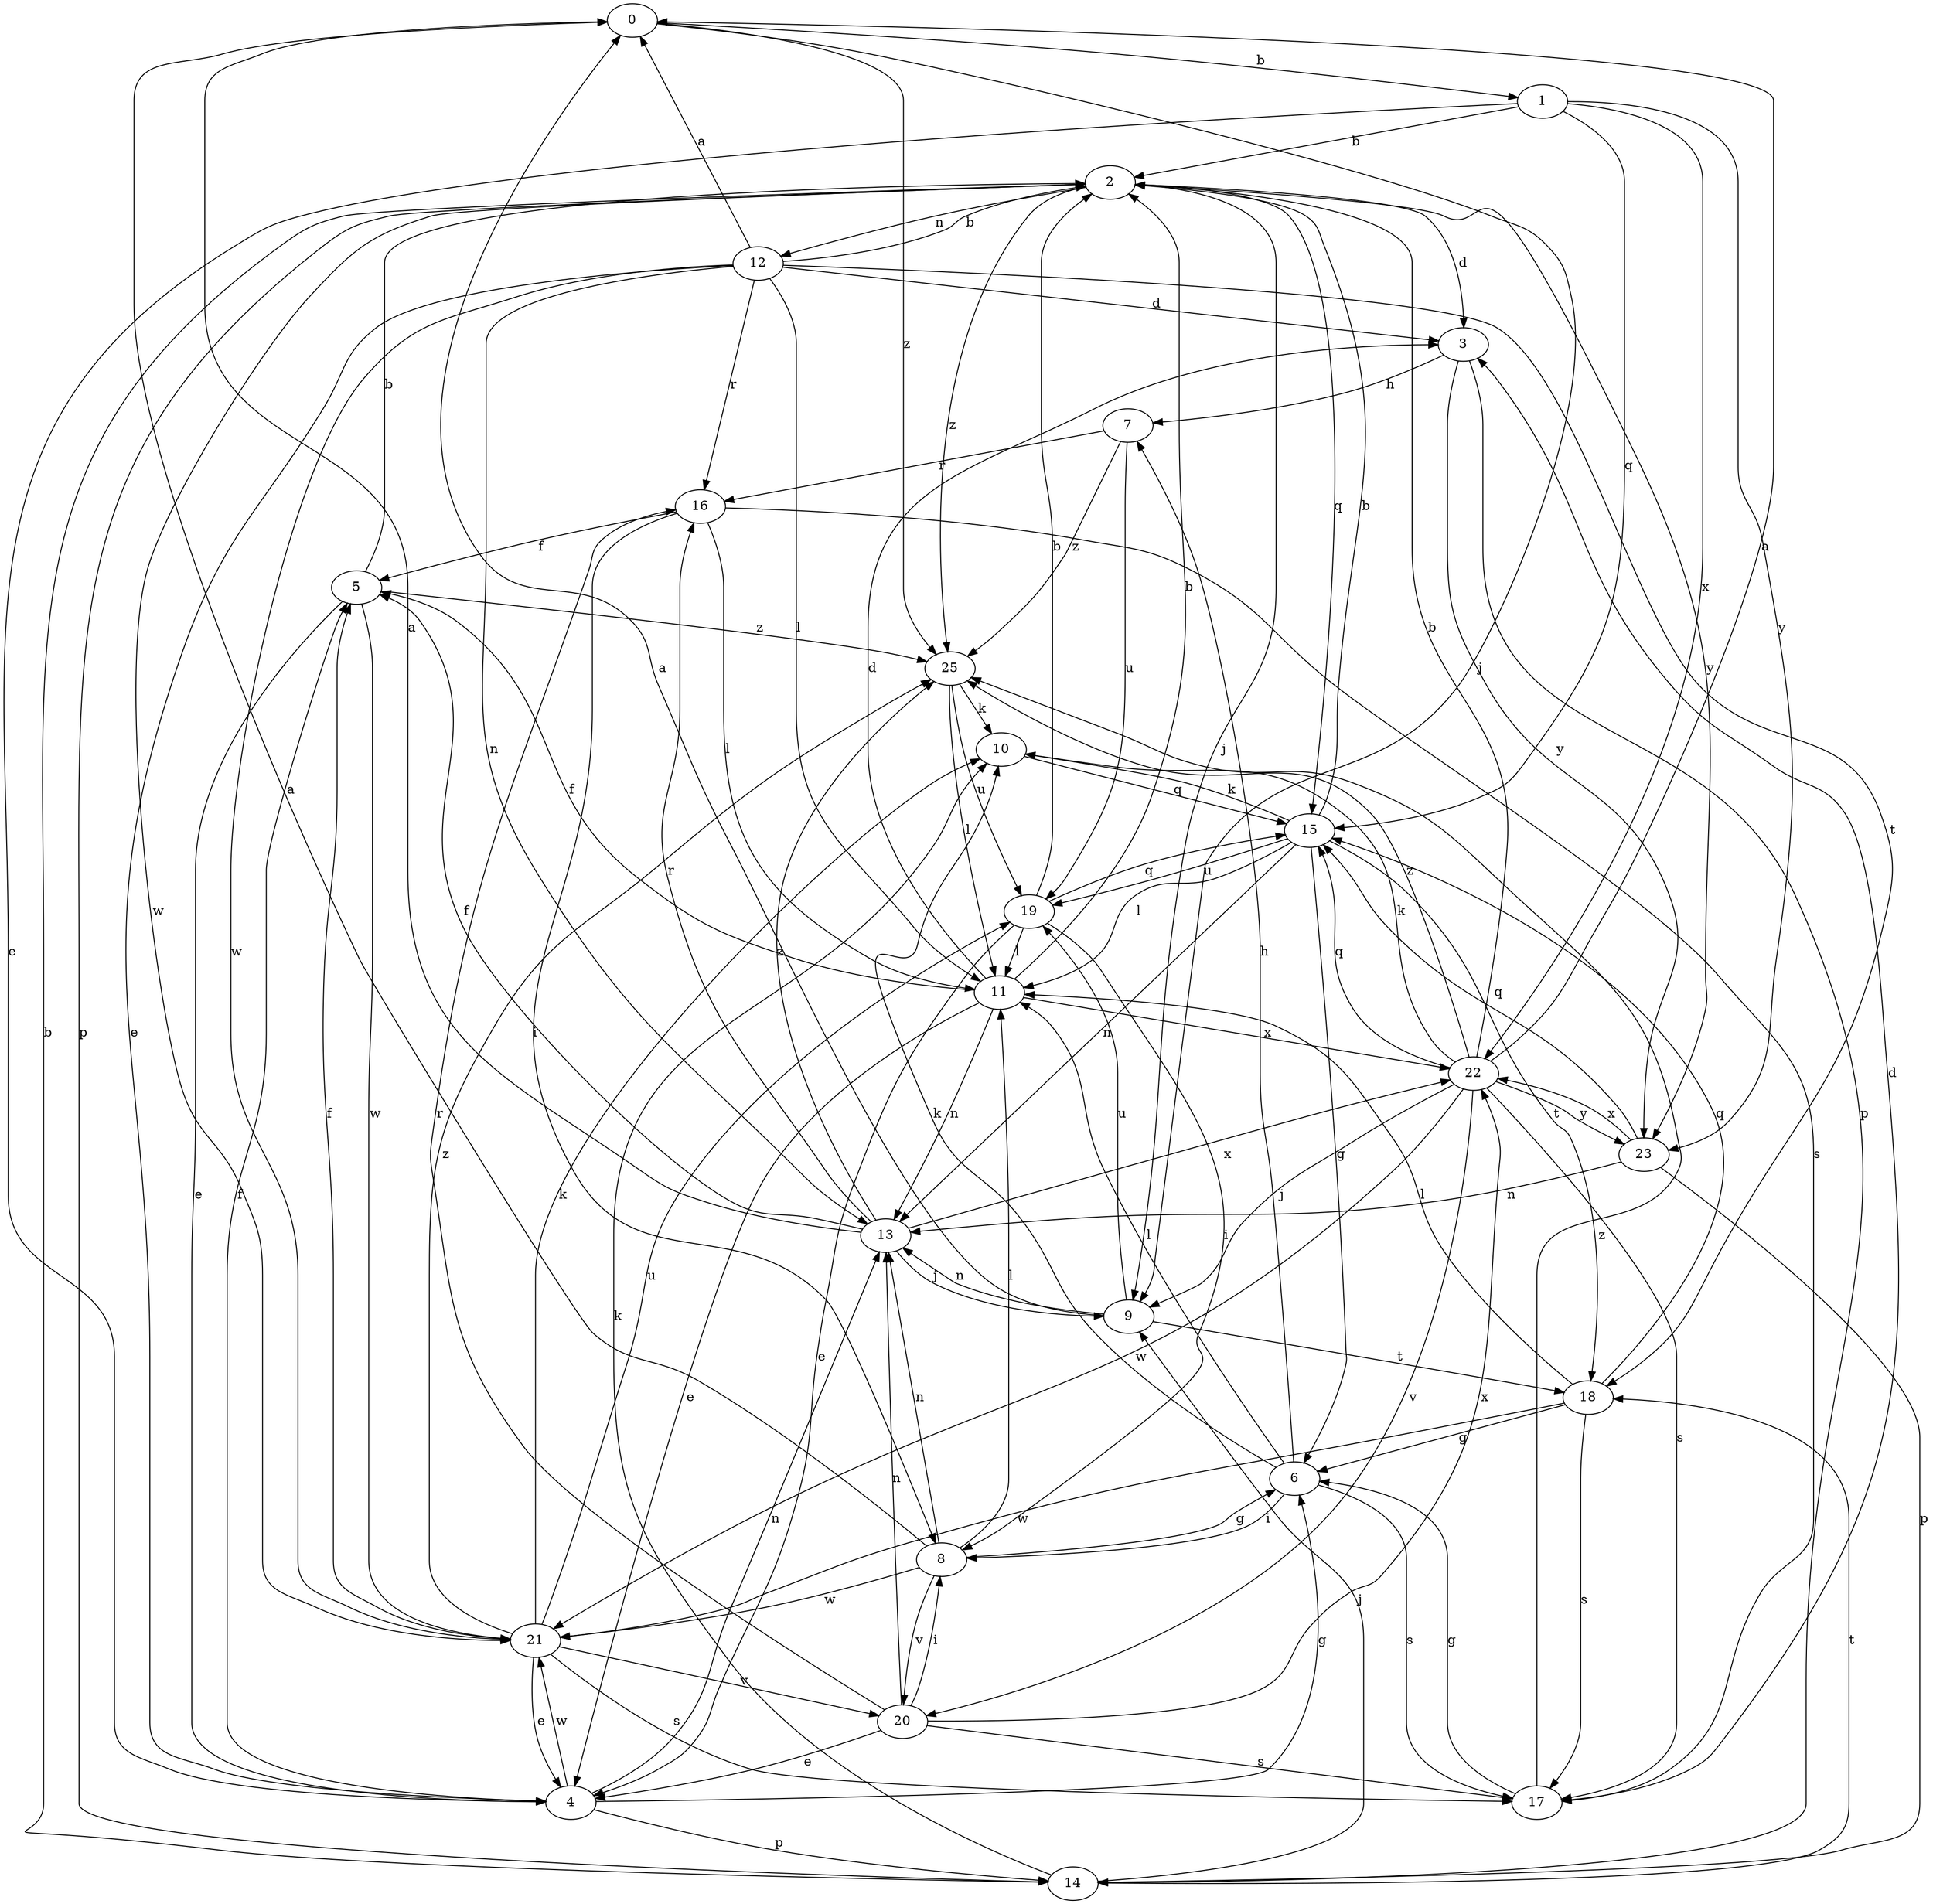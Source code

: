 strict digraph  {
0;
1;
2;
3;
4;
5;
6;
7;
8;
9;
10;
11;
12;
13;
14;
15;
16;
17;
18;
19;
20;
21;
22;
23;
25;
0 -> 1  [label=b];
0 -> 9  [label=j];
0 -> 25  [label=z];
1 -> 2  [label=b];
1 -> 4  [label=e];
1 -> 15  [label=q];
1 -> 22  [label=x];
1 -> 23  [label=y];
2 -> 3  [label=d];
2 -> 9  [label=j];
2 -> 12  [label=n];
2 -> 14  [label=p];
2 -> 15  [label=q];
2 -> 21  [label=w];
2 -> 23  [label=y];
2 -> 25  [label=z];
3 -> 7  [label=h];
3 -> 14  [label=p];
3 -> 23  [label=y];
4 -> 5  [label=f];
4 -> 6  [label=g];
4 -> 13  [label=n];
4 -> 14  [label=p];
4 -> 21  [label=w];
5 -> 2  [label=b];
5 -> 4  [label=e];
5 -> 21  [label=w];
5 -> 25  [label=z];
6 -> 7  [label=h];
6 -> 8  [label=i];
6 -> 10  [label=k];
6 -> 11  [label=l];
6 -> 17  [label=s];
7 -> 16  [label=r];
7 -> 19  [label=u];
7 -> 25  [label=z];
8 -> 0  [label=a];
8 -> 6  [label=g];
8 -> 11  [label=l];
8 -> 13  [label=n];
8 -> 20  [label=v];
8 -> 21  [label=w];
9 -> 0  [label=a];
9 -> 13  [label=n];
9 -> 18  [label=t];
9 -> 19  [label=u];
10 -> 15  [label=q];
11 -> 2  [label=b];
11 -> 3  [label=d];
11 -> 4  [label=e];
11 -> 5  [label=f];
11 -> 13  [label=n];
11 -> 22  [label=x];
12 -> 0  [label=a];
12 -> 2  [label=b];
12 -> 3  [label=d];
12 -> 4  [label=e];
12 -> 11  [label=l];
12 -> 13  [label=n];
12 -> 16  [label=r];
12 -> 18  [label=t];
12 -> 21  [label=w];
13 -> 0  [label=a];
13 -> 5  [label=f];
13 -> 9  [label=j];
13 -> 16  [label=r];
13 -> 22  [label=x];
13 -> 25  [label=z];
14 -> 2  [label=b];
14 -> 9  [label=j];
14 -> 10  [label=k];
14 -> 18  [label=t];
15 -> 2  [label=b];
15 -> 6  [label=g];
15 -> 10  [label=k];
15 -> 11  [label=l];
15 -> 13  [label=n];
15 -> 18  [label=t];
15 -> 19  [label=u];
16 -> 5  [label=f];
16 -> 8  [label=i];
16 -> 11  [label=l];
16 -> 17  [label=s];
17 -> 3  [label=d];
17 -> 6  [label=g];
17 -> 25  [label=z];
18 -> 6  [label=g];
18 -> 11  [label=l];
18 -> 15  [label=q];
18 -> 17  [label=s];
18 -> 21  [label=w];
19 -> 2  [label=b];
19 -> 4  [label=e];
19 -> 8  [label=i];
19 -> 11  [label=l];
19 -> 15  [label=q];
20 -> 4  [label=e];
20 -> 8  [label=i];
20 -> 13  [label=n];
20 -> 16  [label=r];
20 -> 17  [label=s];
20 -> 22  [label=x];
21 -> 4  [label=e];
21 -> 5  [label=f];
21 -> 10  [label=k];
21 -> 17  [label=s];
21 -> 19  [label=u];
21 -> 20  [label=v];
21 -> 25  [label=z];
22 -> 0  [label=a];
22 -> 2  [label=b];
22 -> 9  [label=j];
22 -> 10  [label=k];
22 -> 15  [label=q];
22 -> 17  [label=s];
22 -> 20  [label=v];
22 -> 21  [label=w];
22 -> 23  [label=y];
22 -> 25  [label=z];
23 -> 13  [label=n];
23 -> 14  [label=p];
23 -> 15  [label=q];
23 -> 22  [label=x];
25 -> 10  [label=k];
25 -> 11  [label=l];
25 -> 19  [label=u];
}
